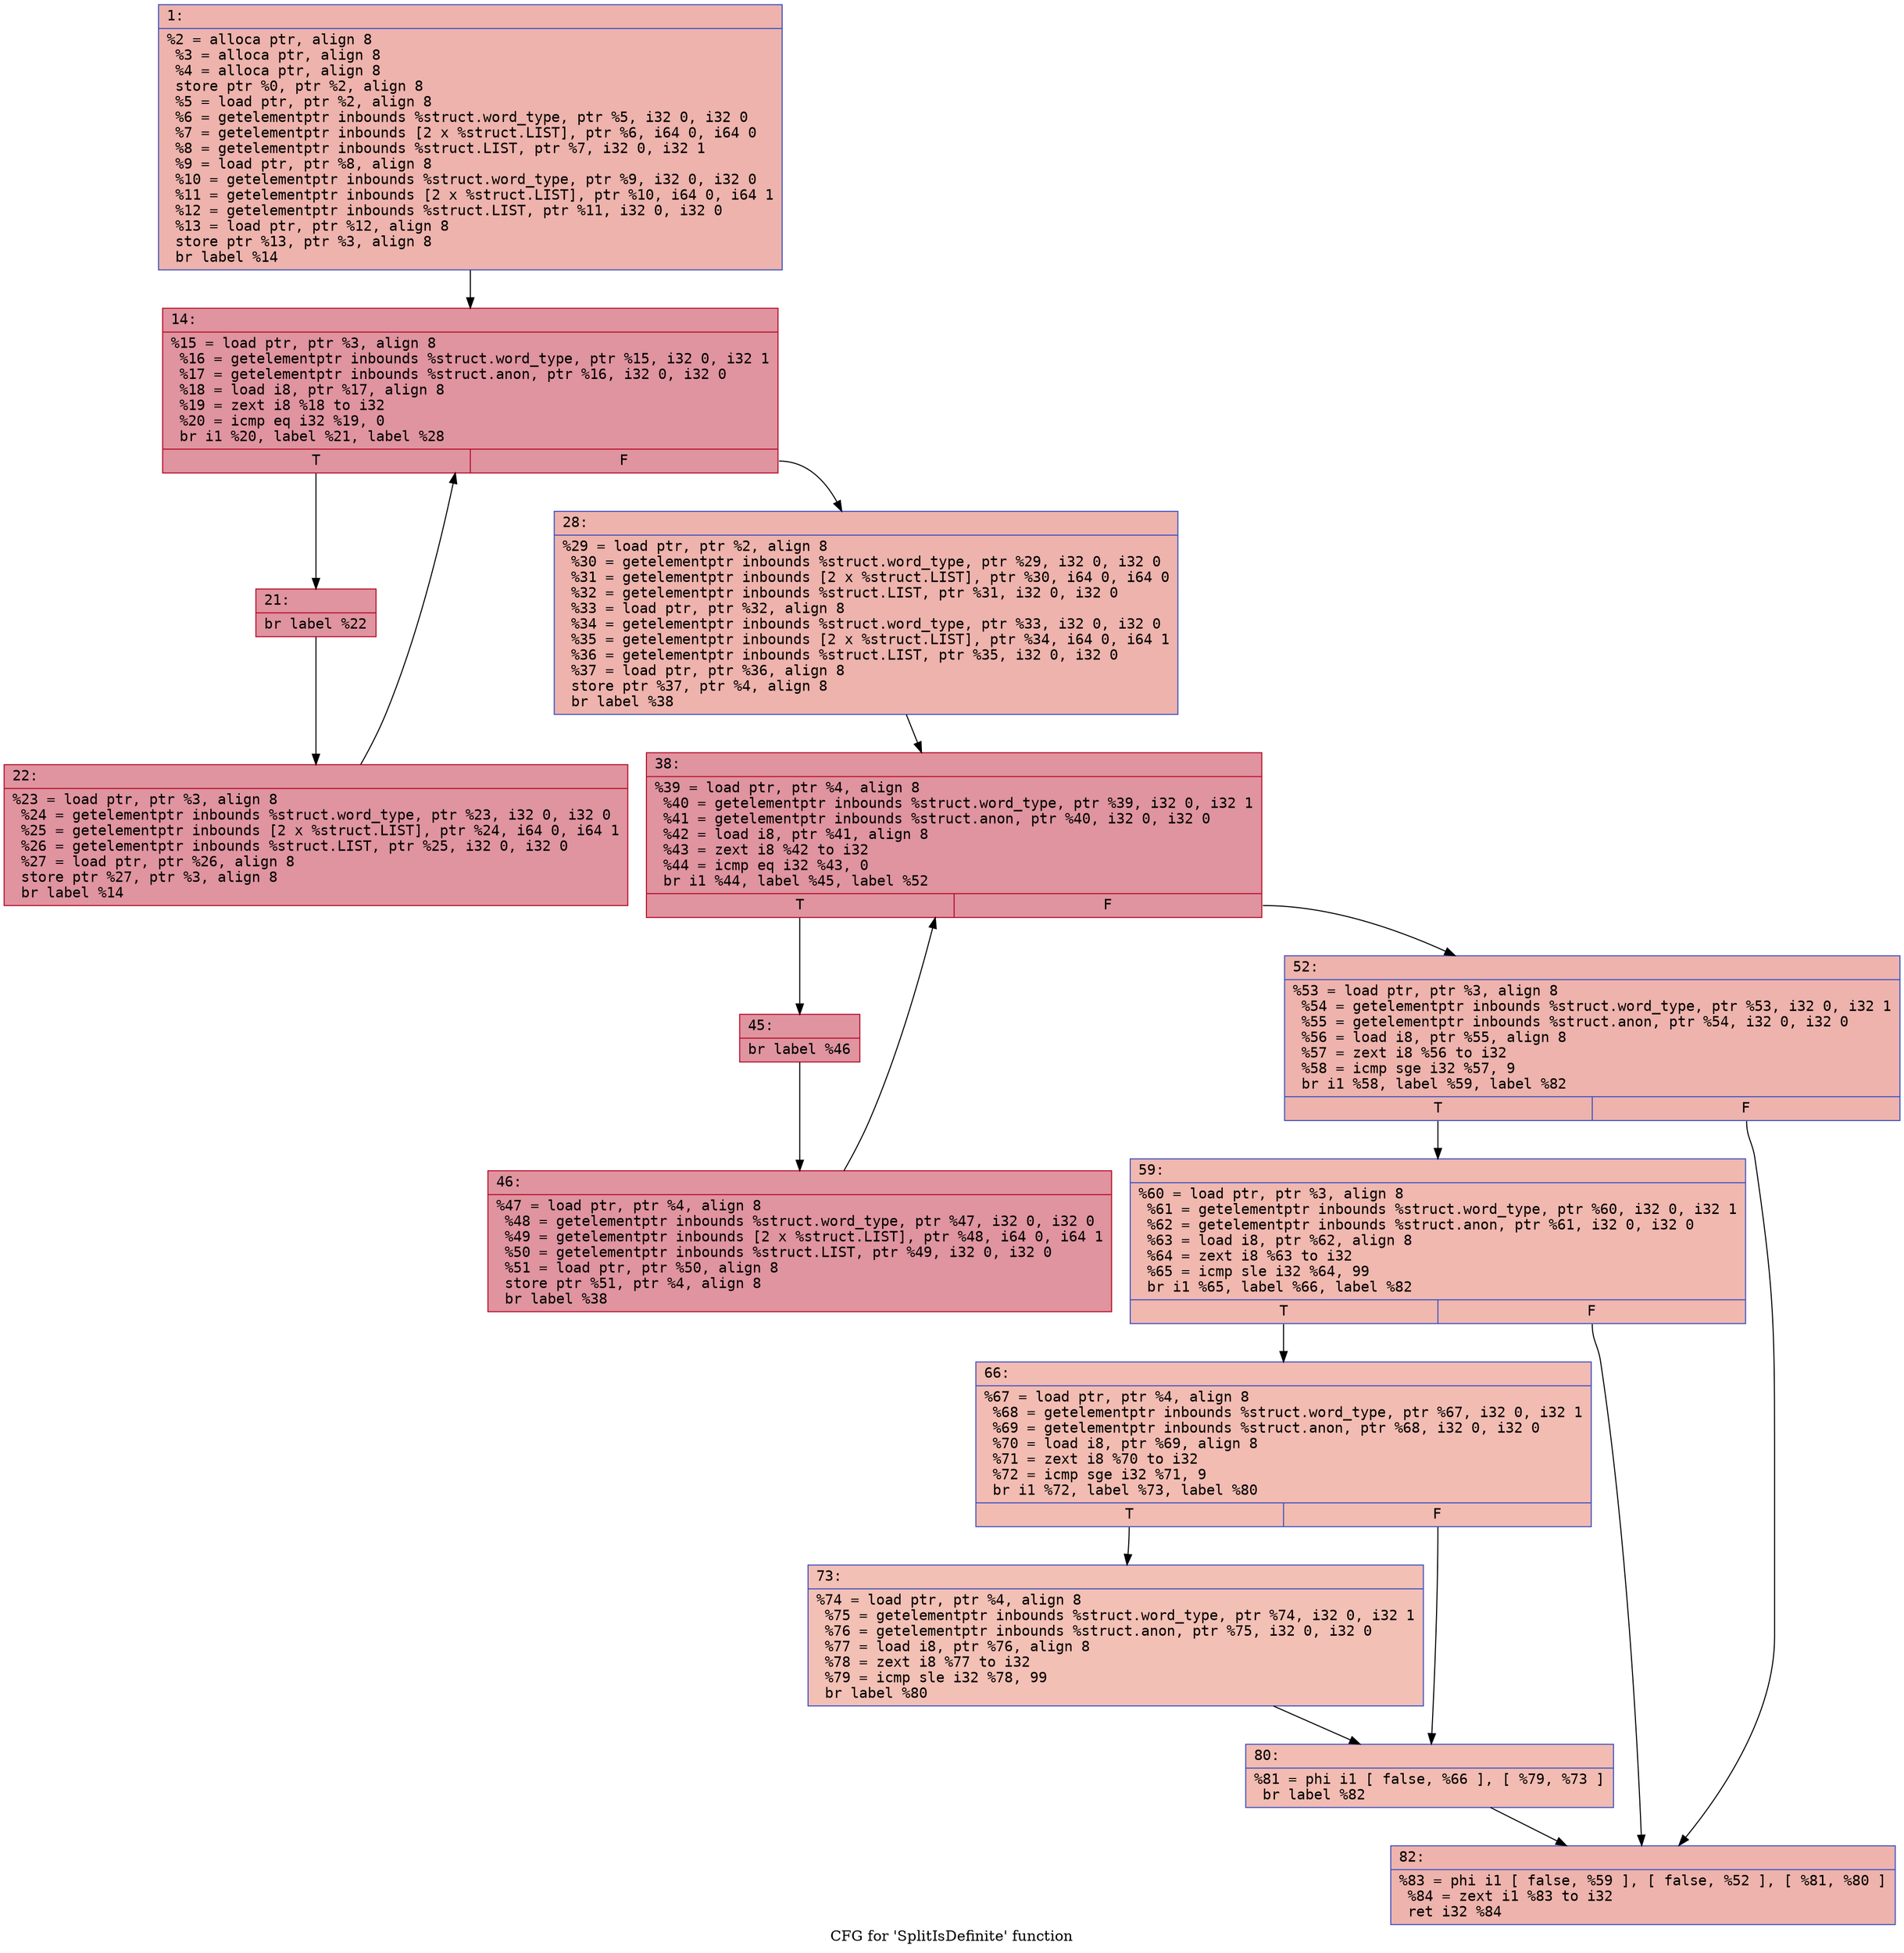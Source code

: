 digraph "CFG for 'SplitIsDefinite' function" {
	label="CFG for 'SplitIsDefinite' function";

	Node0x6000028cdfe0 [shape=record,color="#3d50c3ff", style=filled, fillcolor="#d6524470" fontname="Courier",label="{1:\l|  %2 = alloca ptr, align 8\l  %3 = alloca ptr, align 8\l  %4 = alloca ptr, align 8\l  store ptr %0, ptr %2, align 8\l  %5 = load ptr, ptr %2, align 8\l  %6 = getelementptr inbounds %struct.word_type, ptr %5, i32 0, i32 0\l  %7 = getelementptr inbounds [2 x %struct.LIST], ptr %6, i64 0, i64 0\l  %8 = getelementptr inbounds %struct.LIST, ptr %7, i32 0, i32 1\l  %9 = load ptr, ptr %8, align 8\l  %10 = getelementptr inbounds %struct.word_type, ptr %9, i32 0, i32 0\l  %11 = getelementptr inbounds [2 x %struct.LIST], ptr %10, i64 0, i64 1\l  %12 = getelementptr inbounds %struct.LIST, ptr %11, i32 0, i32 0\l  %13 = load ptr, ptr %12, align 8\l  store ptr %13, ptr %3, align 8\l  br label %14\l}"];
	Node0x6000028cdfe0 -> Node0x6000028ce030[tooltip="1 -> 14\nProbability 100.00%" ];
	Node0x6000028ce030 [shape=record,color="#b70d28ff", style=filled, fillcolor="#b70d2870" fontname="Courier",label="{14:\l|  %15 = load ptr, ptr %3, align 8\l  %16 = getelementptr inbounds %struct.word_type, ptr %15, i32 0, i32 1\l  %17 = getelementptr inbounds %struct.anon, ptr %16, i32 0, i32 0\l  %18 = load i8, ptr %17, align 8\l  %19 = zext i8 %18 to i32\l  %20 = icmp eq i32 %19, 0\l  br i1 %20, label %21, label %28\l|{<s0>T|<s1>F}}"];
	Node0x6000028ce030:s0 -> Node0x6000028ce080[tooltip="14 -> 21\nProbability 96.88%" ];
	Node0x6000028ce030:s1 -> Node0x6000028ce120[tooltip="14 -> 28\nProbability 3.12%" ];
	Node0x6000028ce080 [shape=record,color="#b70d28ff", style=filled, fillcolor="#b70d2870" fontname="Courier",label="{21:\l|  br label %22\l}"];
	Node0x6000028ce080 -> Node0x6000028ce0d0[tooltip="21 -> 22\nProbability 100.00%" ];
	Node0x6000028ce0d0 [shape=record,color="#b70d28ff", style=filled, fillcolor="#b70d2870" fontname="Courier",label="{22:\l|  %23 = load ptr, ptr %3, align 8\l  %24 = getelementptr inbounds %struct.word_type, ptr %23, i32 0, i32 0\l  %25 = getelementptr inbounds [2 x %struct.LIST], ptr %24, i64 0, i64 1\l  %26 = getelementptr inbounds %struct.LIST, ptr %25, i32 0, i32 0\l  %27 = load ptr, ptr %26, align 8\l  store ptr %27, ptr %3, align 8\l  br label %14\l}"];
	Node0x6000028ce0d0 -> Node0x6000028ce030[tooltip="22 -> 14\nProbability 100.00%" ];
	Node0x6000028ce120 [shape=record,color="#3d50c3ff", style=filled, fillcolor="#d6524470" fontname="Courier",label="{28:\l|  %29 = load ptr, ptr %2, align 8\l  %30 = getelementptr inbounds %struct.word_type, ptr %29, i32 0, i32 0\l  %31 = getelementptr inbounds [2 x %struct.LIST], ptr %30, i64 0, i64 0\l  %32 = getelementptr inbounds %struct.LIST, ptr %31, i32 0, i32 0\l  %33 = load ptr, ptr %32, align 8\l  %34 = getelementptr inbounds %struct.word_type, ptr %33, i32 0, i32 0\l  %35 = getelementptr inbounds [2 x %struct.LIST], ptr %34, i64 0, i64 1\l  %36 = getelementptr inbounds %struct.LIST, ptr %35, i32 0, i32 0\l  %37 = load ptr, ptr %36, align 8\l  store ptr %37, ptr %4, align 8\l  br label %38\l}"];
	Node0x6000028ce120 -> Node0x6000028ce170[tooltip="28 -> 38\nProbability 100.00%" ];
	Node0x6000028ce170 [shape=record,color="#b70d28ff", style=filled, fillcolor="#b70d2870" fontname="Courier",label="{38:\l|  %39 = load ptr, ptr %4, align 8\l  %40 = getelementptr inbounds %struct.word_type, ptr %39, i32 0, i32 1\l  %41 = getelementptr inbounds %struct.anon, ptr %40, i32 0, i32 0\l  %42 = load i8, ptr %41, align 8\l  %43 = zext i8 %42 to i32\l  %44 = icmp eq i32 %43, 0\l  br i1 %44, label %45, label %52\l|{<s0>T|<s1>F}}"];
	Node0x6000028ce170:s0 -> Node0x6000028ce1c0[tooltip="38 -> 45\nProbability 96.88%" ];
	Node0x6000028ce170:s1 -> Node0x6000028ce260[tooltip="38 -> 52\nProbability 3.12%" ];
	Node0x6000028ce1c0 [shape=record,color="#b70d28ff", style=filled, fillcolor="#b70d2870" fontname="Courier",label="{45:\l|  br label %46\l}"];
	Node0x6000028ce1c0 -> Node0x6000028ce210[tooltip="45 -> 46\nProbability 100.00%" ];
	Node0x6000028ce210 [shape=record,color="#b70d28ff", style=filled, fillcolor="#b70d2870" fontname="Courier",label="{46:\l|  %47 = load ptr, ptr %4, align 8\l  %48 = getelementptr inbounds %struct.word_type, ptr %47, i32 0, i32 0\l  %49 = getelementptr inbounds [2 x %struct.LIST], ptr %48, i64 0, i64 1\l  %50 = getelementptr inbounds %struct.LIST, ptr %49, i32 0, i32 0\l  %51 = load ptr, ptr %50, align 8\l  store ptr %51, ptr %4, align 8\l  br label %38\l}"];
	Node0x6000028ce210 -> Node0x6000028ce170[tooltip="46 -> 38\nProbability 100.00%" ];
	Node0x6000028ce260 [shape=record,color="#3d50c3ff", style=filled, fillcolor="#d6524470" fontname="Courier",label="{52:\l|  %53 = load ptr, ptr %3, align 8\l  %54 = getelementptr inbounds %struct.word_type, ptr %53, i32 0, i32 1\l  %55 = getelementptr inbounds %struct.anon, ptr %54, i32 0, i32 0\l  %56 = load i8, ptr %55, align 8\l  %57 = zext i8 %56 to i32\l  %58 = icmp sge i32 %57, 9\l  br i1 %58, label %59, label %82\l|{<s0>T|<s1>F}}"];
	Node0x6000028ce260:s0 -> Node0x6000028ce2b0[tooltip="52 -> 59\nProbability 50.00%" ];
	Node0x6000028ce260:s1 -> Node0x6000028ce3f0[tooltip="52 -> 82\nProbability 50.00%" ];
	Node0x6000028ce2b0 [shape=record,color="#3d50c3ff", style=filled, fillcolor="#dc5d4a70" fontname="Courier",label="{59:\l|  %60 = load ptr, ptr %3, align 8\l  %61 = getelementptr inbounds %struct.word_type, ptr %60, i32 0, i32 1\l  %62 = getelementptr inbounds %struct.anon, ptr %61, i32 0, i32 0\l  %63 = load i8, ptr %62, align 8\l  %64 = zext i8 %63 to i32\l  %65 = icmp sle i32 %64, 99\l  br i1 %65, label %66, label %82\l|{<s0>T|<s1>F}}"];
	Node0x6000028ce2b0:s0 -> Node0x6000028ce300[tooltip="59 -> 66\nProbability 50.00%" ];
	Node0x6000028ce2b0:s1 -> Node0x6000028ce3f0[tooltip="59 -> 82\nProbability 50.00%" ];
	Node0x6000028ce300 [shape=record,color="#3d50c3ff", style=filled, fillcolor="#e1675170" fontname="Courier",label="{66:\l|  %67 = load ptr, ptr %4, align 8\l  %68 = getelementptr inbounds %struct.word_type, ptr %67, i32 0, i32 1\l  %69 = getelementptr inbounds %struct.anon, ptr %68, i32 0, i32 0\l  %70 = load i8, ptr %69, align 8\l  %71 = zext i8 %70 to i32\l  %72 = icmp sge i32 %71, 9\l  br i1 %72, label %73, label %80\l|{<s0>T|<s1>F}}"];
	Node0x6000028ce300:s0 -> Node0x6000028ce350[tooltip="66 -> 73\nProbability 50.00%" ];
	Node0x6000028ce300:s1 -> Node0x6000028ce3a0[tooltip="66 -> 80\nProbability 50.00%" ];
	Node0x6000028ce350 [shape=record,color="#3d50c3ff", style=filled, fillcolor="#e5705870" fontname="Courier",label="{73:\l|  %74 = load ptr, ptr %4, align 8\l  %75 = getelementptr inbounds %struct.word_type, ptr %74, i32 0, i32 1\l  %76 = getelementptr inbounds %struct.anon, ptr %75, i32 0, i32 0\l  %77 = load i8, ptr %76, align 8\l  %78 = zext i8 %77 to i32\l  %79 = icmp sle i32 %78, 99\l  br label %80\l}"];
	Node0x6000028ce350 -> Node0x6000028ce3a0[tooltip="73 -> 80\nProbability 100.00%" ];
	Node0x6000028ce3a0 [shape=record,color="#3d50c3ff", style=filled, fillcolor="#e1675170" fontname="Courier",label="{80:\l|  %81 = phi i1 [ false, %66 ], [ %79, %73 ]\l  br label %82\l}"];
	Node0x6000028ce3a0 -> Node0x6000028ce3f0[tooltip="80 -> 82\nProbability 100.00%" ];
	Node0x6000028ce3f0 [shape=record,color="#3d50c3ff", style=filled, fillcolor="#d6524470" fontname="Courier",label="{82:\l|  %83 = phi i1 [ false, %59 ], [ false, %52 ], [ %81, %80 ]\l  %84 = zext i1 %83 to i32\l  ret i32 %84\l}"];
}

